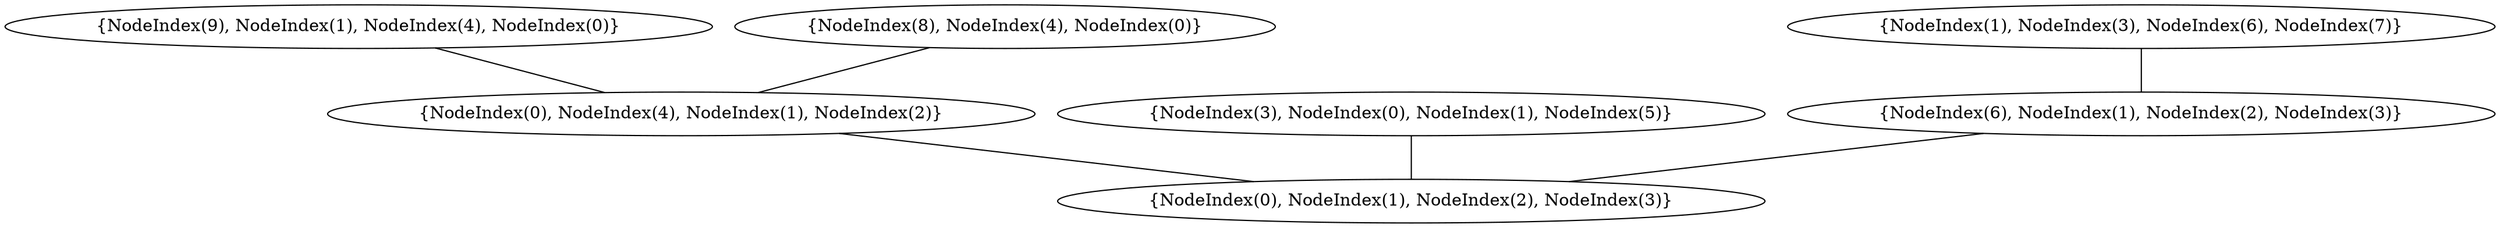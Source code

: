 graph {
    0 [ label = "{NodeIndex(0), NodeIndex(1), NodeIndex(2), NodeIndex(3)}" ]
    1 [ label = "{NodeIndex(0), NodeIndex(4), NodeIndex(1), NodeIndex(2)}" ]
    2 [ label = "{NodeIndex(9), NodeIndex(1), NodeIndex(4), NodeIndex(0)}" ]
    3 [ label = "{NodeIndex(3), NodeIndex(0), NodeIndex(1), NodeIndex(5)}" ]
    4 [ label = "{NodeIndex(6), NodeIndex(1), NodeIndex(2), NodeIndex(3)}" ]
    5 [ label = "{NodeIndex(1), NodeIndex(3), NodeIndex(6), NodeIndex(7)}" ]
    6 [ label = "{NodeIndex(8), NodeIndex(4), NodeIndex(0)}" ]
    1 -- 0 [ ]
    2 -- 1 [ ]
    4 -- 0 [ ]
    5 -- 4 [ ]
    3 -- 0 [ ]
    6 -- 1 [ ]
}
